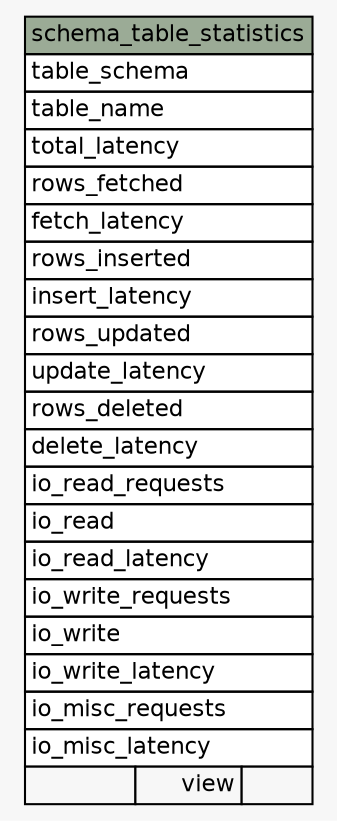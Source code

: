 // dot 2.44.1 on Linux 5.5.13-arch2-1
// SchemaSpy rev 590
digraph "schema_table_statistics" {
  graph [
    rankdir="RL"
    bgcolor="#f7f7f7"
    nodesep="0.18"
    ranksep="0.46"
    fontname="Helvetica"
    fontsize="11"
  ];
  node [
    fontname="Helvetica"
    fontsize="11"
    shape="plaintext"
  ];
  edge [
    arrowsize="0.8"
  ];
  "schema_table_statistics" [
    label=<
    <TABLE BORDER="0" CELLBORDER="1" CELLSPACING="0" BGCOLOR="#ffffff">
      <TR><TD COLSPAN="3" BGCOLOR="#9bab96" ALIGN="CENTER">schema_table_statistics</TD></TR>
      <TR><TD PORT="table_schema" COLSPAN="3" ALIGN="LEFT">table_schema</TD></TR>
      <TR><TD PORT="table_name" COLSPAN="3" ALIGN="LEFT">table_name</TD></TR>
      <TR><TD PORT="total_latency" COLSPAN="3" ALIGN="LEFT">total_latency</TD></TR>
      <TR><TD PORT="rows_fetched" COLSPAN="3" ALIGN="LEFT">rows_fetched</TD></TR>
      <TR><TD PORT="fetch_latency" COLSPAN="3" ALIGN="LEFT">fetch_latency</TD></TR>
      <TR><TD PORT="rows_inserted" COLSPAN="3" ALIGN="LEFT">rows_inserted</TD></TR>
      <TR><TD PORT="insert_latency" COLSPAN="3" ALIGN="LEFT">insert_latency</TD></TR>
      <TR><TD PORT="rows_updated" COLSPAN="3" ALIGN="LEFT">rows_updated</TD></TR>
      <TR><TD PORT="update_latency" COLSPAN="3" ALIGN="LEFT">update_latency</TD></TR>
      <TR><TD PORT="rows_deleted" COLSPAN="3" ALIGN="LEFT">rows_deleted</TD></TR>
      <TR><TD PORT="delete_latency" COLSPAN="3" ALIGN="LEFT">delete_latency</TD></TR>
      <TR><TD PORT="io_read_requests" COLSPAN="3" ALIGN="LEFT">io_read_requests</TD></TR>
      <TR><TD PORT="io_read" COLSPAN="3" ALIGN="LEFT">io_read</TD></TR>
      <TR><TD PORT="io_read_latency" COLSPAN="3" ALIGN="LEFT">io_read_latency</TD></TR>
      <TR><TD PORT="io_write_requests" COLSPAN="3" ALIGN="LEFT">io_write_requests</TD></TR>
      <TR><TD PORT="io_write" COLSPAN="3" ALIGN="LEFT">io_write</TD></TR>
      <TR><TD PORT="io_write_latency" COLSPAN="3" ALIGN="LEFT">io_write_latency</TD></TR>
      <TR><TD PORT="io_misc_requests" COLSPAN="3" ALIGN="LEFT">io_misc_requests</TD></TR>
      <TR><TD PORT="io_misc_latency" COLSPAN="3" ALIGN="LEFT">io_misc_latency</TD></TR>
      <TR><TD ALIGN="LEFT" BGCOLOR="#f7f7f7">  </TD><TD ALIGN="RIGHT" BGCOLOR="#f7f7f7">view</TD><TD ALIGN="RIGHT" BGCOLOR="#f7f7f7">  </TD></TR>
    </TABLE>>
    URL="tables/schema_table_statistics.html"
    tooltip="schema_table_statistics"
  ];
}
